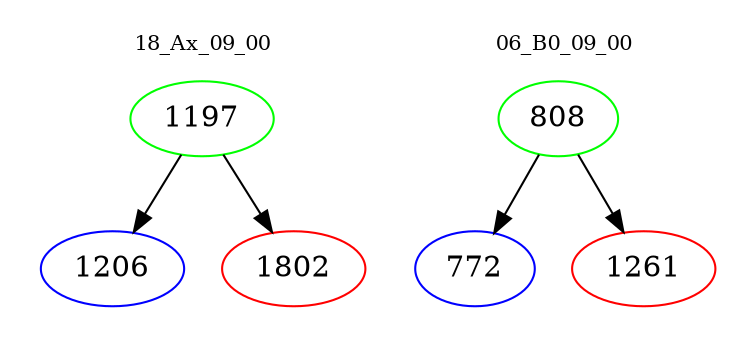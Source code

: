 digraph{
subgraph cluster_0 {
color = white
label = "18_Ax_09_00";
fontsize=10;
T0_1197 [label="1197", color="green"]
T0_1197 -> T0_1206 [color="black"]
T0_1206 [label="1206", color="blue"]
T0_1197 -> T0_1802 [color="black"]
T0_1802 [label="1802", color="red"]
}
subgraph cluster_1 {
color = white
label = "06_B0_09_00";
fontsize=10;
T1_808 [label="808", color="green"]
T1_808 -> T1_772 [color="black"]
T1_772 [label="772", color="blue"]
T1_808 -> T1_1261 [color="black"]
T1_1261 [label="1261", color="red"]
}
}
